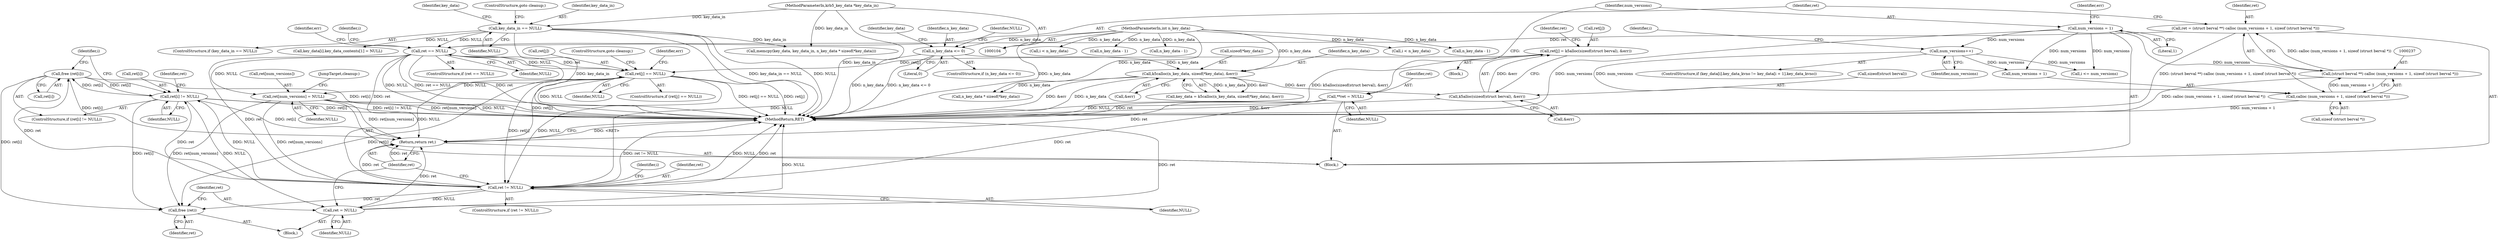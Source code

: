 digraph "1_krb5_04038bf3633c4b909b5ded3072dc88c8c419bf16@API" {
"1000407" [label="(Call,free (ret[i]))"];
"1000388" [label="(Call,ret != NULL)"];
"1000374" [label="(Call,ret[num_versions] = NULL)"];
"1000307" [label="(Call,ret[j] == NULL)"];
"1000297" [label="(Call,ret[j] = k5alloc(sizeof(struct berval), &err))"];
"1000301" [label="(Call,k5alloc(sizeof(struct berval), &err))"];
"1000134" [label="(Call,k5calloc(n_key_data, sizeof(*key_data), &err))"];
"1000127" [label="(Call,n_key_data <= 0)"];
"1000106" [label="(MethodParameterIn,int n_key_data)"];
"1000245" [label="(Call,ret == NULL)"];
"1000234" [label="(Call,ret = (struct berval **) calloc (num_versions + 1, sizeof (struct berval *)))"];
"1000236" [label="(Call,(struct berval **) calloc (num_versions + 1, sizeof (struct berval *)))"];
"1000238" [label="(Call,calloc (num_versions + 1, sizeof (struct berval *)))"];
"1000232" [label="(Call,num_versions++)"];
"1000115" [label="(Call,num_versions = 1)"];
"1000142" [label="(Call,key_data_in == NULL)"];
"1000105" [label="(MethodParameterIn,krb5_key_data *key_data_in)"];
"1000110" [label="(Call,**ret = NULL)"];
"1000402" [label="(Call,ret[i] != NULL)"];
"1000407" [label="(Call,free (ret[i]))"];
"1000411" [label="(Call,free (ret))"];
"1000416" [label="(Return,return ret;)"];
"1000413" [label="(Call,ret = NULL)"];
"1000273" [label="(Call,i < n_key_data)"];
"1000312" [label="(ControlStructure,goto cleanup;)"];
"1000116" [label="(Identifier,num_versions)"];
"1000235" [label="(Identifier,ret)"];
"1000105" [label="(MethodParameterIn,krb5_key_data *key_data_in)"];
"1000302" [label="(Call,sizeof(struct berval))"];
"1000110" [label="(Call,**ret = NULL)"];
"1000133" [label="(Identifier,key_data)"];
"1000309" [label="(Identifier,ret)"];
"1000134" [label="(Call,k5calloc(n_key_data, sizeof(*key_data), &err))"];
"1000128" [label="(Identifier,n_key_data)"];
"1000311" [label="(Identifier,NULL)"];
"1000256" [label="(Identifier,i)"];
"1000143" [label="(Identifier,key_data_in)"];
"1000407" [label="(Call,free (ret[i]))"];
"1000413" [label="(Call,ret = NULL)"];
"1000250" [label="(Identifier,err)"];
"1000406" [label="(Identifier,NULL)"];
"1000232" [label="(Call,num_versions++)"];
"1000391" [label="(Block,)"];
"1000132" [label="(Call,key_data = k5calloc(n_key_data, sizeof(*key_data), &err))"];
"1000304" [label="(Call,&err)"];
"1000314" [label="(Identifier,err)"];
"1000374" [label="(Call,ret[num_versions] = NULL)"];
"1000131" [label="(Identifier,NULL)"];
"1000390" [label="(Identifier,NULL)"];
"1000375" [label="(Call,ret[num_versions])"];
"1000412" [label="(Identifier,ret)"];
"1000127" [label="(Call,n_key_data <= 0)"];
"1000239" [label="(Call,num_versions + 1)"];
"1000415" [label="(Identifier,NULL)"];
"1000388" [label="(Call,ret != NULL)"];
"1000246" [label="(Identifier,ret)"];
"1000387" [label="(ControlStructure,if (ret != NULL))"];
"1000117" [label="(Literal,1)"];
"1000111" [label="(Identifier,ret)"];
"1000135" [label="(Identifier,n_key_data)"];
"1000217" [label="(Identifier,i)"];
"1000108" [label="(Block,)"];
"1000308" [label="(Call,ret[j])"];
"1000417" [label="(Identifier,ret)"];
"1000394" [label="(Identifier,i)"];
"1000147" [label="(Identifier,key_data)"];
"1000284" [label="(Call,n_key_data - 1)"];
"1000149" [label="(Call,n_key_data * sizeof(*key_data))"];
"1000242" [label="(Call,sizeof (struct berval *))"];
"1000244" [label="(ControlStructure,if (ret == NULL))"];
"1000401" [label="(ControlStructure,if (ret[i] != NULL))"];
"1000233" [label="(Identifier,num_versions)"];
"1000306" [label="(ControlStructure,if (ret[j] == NULL))"];
"1000402" [label="(Call,ret[i] != NULL)"];
"1000238" [label="(Call,calloc (num_versions + 1, sizeof (struct berval *)))"];
"1000411" [label="(Call,free (ret))"];
"1000112" [label="(Identifier,NULL)"];
"1000301" [label="(Call,k5alloc(sizeof(struct berval), &err))"];
"1000400" [label="(Identifier,i)"];
"1000158" [label="(Call,i < n_key_data)"];
"1000144" [label="(Identifier,NULL)"];
"1000129" [label="(Literal,0)"];
"1000416" [label="(Return,return ret;)"];
"1000142" [label="(Call,key_data_in == NULL)"];
"1000379" [label="(JumpTarget,cleanup:)"];
"1000298" [label="(Call,ret[j])"];
"1000115" [label="(Call,num_versions = 1)"];
"1000408" [label="(Call,ret[i])"];
"1000236" [label="(Call,(struct berval **) calloc (num_versions + 1, sizeof (struct berval *)))"];
"1000396" [label="(Call,i <= num_versions)"];
"1000139" [label="(Call,&err)"];
"1000296" [label="(Block,)"];
"1000145" [label="(ControlStructure,goto cleanup;)"];
"1000307" [label="(Call,ret[j] == NULL)"];
"1000245" [label="(Call,ret == NULL)"];
"1000234" [label="(Call,ret = (struct berval **) calloc (num_versions + 1, sizeof (struct berval *)))"];
"1000123" [label="(Identifier,err)"];
"1000414" [label="(Identifier,ret)"];
"1000136" [label="(Call,sizeof(*key_data))"];
"1000126" [label="(ControlStructure,if (n_key_data <= 0))"];
"1000378" [label="(Identifier,NULL)"];
"1000218" [label="(ControlStructure,if (key_data[i].key_data_kvno != key_data[i + 1].key_data_kvno))"];
"1000403" [label="(Call,ret[i])"];
"1000418" [label="(MethodReturn,RET)"];
"1000409" [label="(Identifier,ret)"];
"1000141" [label="(ControlStructure,if (key_data_in == NULL))"];
"1000247" [label="(Identifier,NULL)"];
"1000362" [label="(Call,n_key_data - 1)"];
"1000106" [label="(MethodParameterIn,int n_key_data)"];
"1000198" [label="(Call,key_data[i].key_data_contents[1] = NULL)"];
"1000297" [label="(Call,ret[j] = k5alloc(sizeof(struct berval), &err))"];
"1000146" [label="(Call,memcpy(key_data, key_data_in, n_key_data * sizeof(*key_data)))"];
"1000213" [label="(Call,n_key_data - 1)"];
"1000389" [label="(Identifier,ret)"];
"1000407" -> "1000401"  [label="AST: "];
"1000407" -> "1000408"  [label="CFG: "];
"1000408" -> "1000407"  [label="AST: "];
"1000400" -> "1000407"  [label="CFG: "];
"1000407" -> "1000418"  [label="DDG: ret[i]"];
"1000407" -> "1000402"  [label="DDG: ret[i]"];
"1000388" -> "1000407"  [label="DDG: ret"];
"1000402" -> "1000407"  [label="DDG: ret[i]"];
"1000407" -> "1000411"  [label="DDG: ret[i]"];
"1000407" -> "1000416"  [label="DDG: ret[i]"];
"1000388" -> "1000387"  [label="AST: "];
"1000388" -> "1000390"  [label="CFG: "];
"1000389" -> "1000388"  [label="AST: "];
"1000390" -> "1000388"  [label="AST: "];
"1000394" -> "1000388"  [label="CFG: "];
"1000417" -> "1000388"  [label="CFG: "];
"1000388" -> "1000418"  [label="DDG: ret"];
"1000388" -> "1000418"  [label="DDG: ret != NULL"];
"1000388" -> "1000418"  [label="DDG: NULL"];
"1000374" -> "1000388"  [label="DDG: ret[num_versions]"];
"1000110" -> "1000388"  [label="DDG: ret"];
"1000307" -> "1000388"  [label="DDG: ret[j]"];
"1000307" -> "1000388"  [label="DDG: NULL"];
"1000245" -> "1000388"  [label="DDG: ret"];
"1000245" -> "1000388"  [label="DDG: NULL"];
"1000142" -> "1000388"  [label="DDG: NULL"];
"1000388" -> "1000402"  [label="DDG: ret"];
"1000388" -> "1000402"  [label="DDG: NULL"];
"1000388" -> "1000411"  [label="DDG: ret"];
"1000388" -> "1000413"  [label="DDG: NULL"];
"1000388" -> "1000416"  [label="DDG: ret"];
"1000374" -> "1000108"  [label="AST: "];
"1000374" -> "1000378"  [label="CFG: "];
"1000375" -> "1000374"  [label="AST: "];
"1000378" -> "1000374"  [label="AST: "];
"1000379" -> "1000374"  [label="CFG: "];
"1000374" -> "1000418"  [label="DDG: ret[num_versions]"];
"1000374" -> "1000418"  [label="DDG: NULL"];
"1000307" -> "1000374"  [label="DDG: NULL"];
"1000245" -> "1000374"  [label="DDG: NULL"];
"1000374" -> "1000411"  [label="DDG: ret[num_versions]"];
"1000374" -> "1000416"  [label="DDG: ret[num_versions]"];
"1000307" -> "1000306"  [label="AST: "];
"1000307" -> "1000311"  [label="CFG: "];
"1000308" -> "1000307"  [label="AST: "];
"1000311" -> "1000307"  [label="AST: "];
"1000312" -> "1000307"  [label="CFG: "];
"1000314" -> "1000307"  [label="CFG: "];
"1000307" -> "1000418"  [label="DDG: NULL"];
"1000307" -> "1000418"  [label="DDG: ret[j] == NULL"];
"1000307" -> "1000418"  [label="DDG: ret[j]"];
"1000297" -> "1000307"  [label="DDG: ret[j]"];
"1000245" -> "1000307"  [label="DDG: ret"];
"1000245" -> "1000307"  [label="DDG: NULL"];
"1000307" -> "1000411"  [label="DDG: ret[j]"];
"1000307" -> "1000416"  [label="DDG: ret[j]"];
"1000297" -> "1000296"  [label="AST: "];
"1000297" -> "1000301"  [label="CFG: "];
"1000298" -> "1000297"  [label="AST: "];
"1000301" -> "1000297"  [label="AST: "];
"1000309" -> "1000297"  [label="CFG: "];
"1000297" -> "1000418"  [label="DDG: k5alloc(sizeof(struct berval), &err)"];
"1000301" -> "1000297"  [label="DDG: &err"];
"1000301" -> "1000304"  [label="CFG: "];
"1000302" -> "1000301"  [label="AST: "];
"1000304" -> "1000301"  [label="AST: "];
"1000301" -> "1000418"  [label="DDG: &err"];
"1000134" -> "1000301"  [label="DDG: &err"];
"1000134" -> "1000132"  [label="AST: "];
"1000134" -> "1000139"  [label="CFG: "];
"1000135" -> "1000134"  [label="AST: "];
"1000136" -> "1000134"  [label="AST: "];
"1000139" -> "1000134"  [label="AST: "];
"1000132" -> "1000134"  [label="CFG: "];
"1000134" -> "1000418"  [label="DDG: &err"];
"1000134" -> "1000418"  [label="DDG: n_key_data"];
"1000134" -> "1000132"  [label="DDG: n_key_data"];
"1000134" -> "1000132"  [label="DDG: &err"];
"1000127" -> "1000134"  [label="DDG: n_key_data"];
"1000106" -> "1000134"  [label="DDG: n_key_data"];
"1000134" -> "1000149"  [label="DDG: n_key_data"];
"1000127" -> "1000126"  [label="AST: "];
"1000127" -> "1000129"  [label="CFG: "];
"1000128" -> "1000127"  [label="AST: "];
"1000129" -> "1000127"  [label="AST: "];
"1000131" -> "1000127"  [label="CFG: "];
"1000133" -> "1000127"  [label="CFG: "];
"1000127" -> "1000418"  [label="DDG: n_key_data <= 0"];
"1000127" -> "1000418"  [label="DDG: n_key_data"];
"1000106" -> "1000127"  [label="DDG: n_key_data"];
"1000106" -> "1000104"  [label="AST: "];
"1000106" -> "1000418"  [label="DDG: n_key_data"];
"1000106" -> "1000149"  [label="DDG: n_key_data"];
"1000106" -> "1000158"  [label="DDG: n_key_data"];
"1000106" -> "1000213"  [label="DDG: n_key_data"];
"1000106" -> "1000273"  [label="DDG: n_key_data"];
"1000106" -> "1000284"  [label="DDG: n_key_data"];
"1000106" -> "1000362"  [label="DDG: n_key_data"];
"1000245" -> "1000244"  [label="AST: "];
"1000245" -> "1000247"  [label="CFG: "];
"1000246" -> "1000245"  [label="AST: "];
"1000247" -> "1000245"  [label="AST: "];
"1000250" -> "1000245"  [label="CFG: "];
"1000256" -> "1000245"  [label="CFG: "];
"1000245" -> "1000418"  [label="DDG: ret == NULL"];
"1000245" -> "1000418"  [label="DDG: ret"];
"1000245" -> "1000418"  [label="DDG: NULL"];
"1000234" -> "1000245"  [label="DDG: ret"];
"1000142" -> "1000245"  [label="DDG: NULL"];
"1000245" -> "1000416"  [label="DDG: ret"];
"1000234" -> "1000108"  [label="AST: "];
"1000234" -> "1000236"  [label="CFG: "];
"1000235" -> "1000234"  [label="AST: "];
"1000236" -> "1000234"  [label="AST: "];
"1000246" -> "1000234"  [label="CFG: "];
"1000234" -> "1000418"  [label="DDG: (struct berval **) calloc (num_versions + 1, sizeof (struct berval *))"];
"1000236" -> "1000234"  [label="DDG: calloc (num_versions + 1, sizeof (struct berval *))"];
"1000236" -> "1000238"  [label="CFG: "];
"1000237" -> "1000236"  [label="AST: "];
"1000238" -> "1000236"  [label="AST: "];
"1000236" -> "1000418"  [label="DDG: calloc (num_versions + 1, sizeof (struct berval *))"];
"1000238" -> "1000236"  [label="DDG: num_versions + 1"];
"1000238" -> "1000242"  [label="CFG: "];
"1000239" -> "1000238"  [label="AST: "];
"1000242" -> "1000238"  [label="AST: "];
"1000238" -> "1000418"  [label="DDG: num_versions + 1"];
"1000232" -> "1000238"  [label="DDG: num_versions"];
"1000115" -> "1000238"  [label="DDG: num_versions"];
"1000232" -> "1000218"  [label="AST: "];
"1000232" -> "1000233"  [label="CFG: "];
"1000233" -> "1000232"  [label="AST: "];
"1000217" -> "1000232"  [label="CFG: "];
"1000115" -> "1000232"  [label="DDG: num_versions"];
"1000232" -> "1000239"  [label="DDG: num_versions"];
"1000232" -> "1000396"  [label="DDG: num_versions"];
"1000115" -> "1000108"  [label="AST: "];
"1000115" -> "1000117"  [label="CFG: "];
"1000116" -> "1000115"  [label="AST: "];
"1000117" -> "1000115"  [label="AST: "];
"1000123" -> "1000115"  [label="CFG: "];
"1000115" -> "1000418"  [label="DDG: num_versions"];
"1000115" -> "1000239"  [label="DDG: num_versions"];
"1000115" -> "1000396"  [label="DDG: num_versions"];
"1000142" -> "1000141"  [label="AST: "];
"1000142" -> "1000144"  [label="CFG: "];
"1000143" -> "1000142"  [label="AST: "];
"1000144" -> "1000142"  [label="AST: "];
"1000145" -> "1000142"  [label="CFG: "];
"1000147" -> "1000142"  [label="CFG: "];
"1000142" -> "1000418"  [label="DDG: key_data_in == NULL"];
"1000142" -> "1000418"  [label="DDG: NULL"];
"1000142" -> "1000418"  [label="DDG: key_data_in"];
"1000105" -> "1000142"  [label="DDG: key_data_in"];
"1000142" -> "1000146"  [label="DDG: key_data_in"];
"1000142" -> "1000198"  [label="DDG: NULL"];
"1000105" -> "1000104"  [label="AST: "];
"1000105" -> "1000418"  [label="DDG: key_data_in"];
"1000105" -> "1000146"  [label="DDG: key_data_in"];
"1000110" -> "1000108"  [label="AST: "];
"1000110" -> "1000112"  [label="CFG: "];
"1000111" -> "1000110"  [label="AST: "];
"1000112" -> "1000110"  [label="AST: "];
"1000116" -> "1000110"  [label="CFG: "];
"1000110" -> "1000418"  [label="DDG: NULL"];
"1000110" -> "1000418"  [label="DDG: ret"];
"1000110" -> "1000416"  [label="DDG: ret"];
"1000402" -> "1000401"  [label="AST: "];
"1000402" -> "1000406"  [label="CFG: "];
"1000403" -> "1000402"  [label="AST: "];
"1000406" -> "1000402"  [label="AST: "];
"1000409" -> "1000402"  [label="CFG: "];
"1000400" -> "1000402"  [label="CFG: "];
"1000402" -> "1000418"  [label="DDG: ret[i] != NULL"];
"1000402" -> "1000418"  [label="DDG: ret[i]"];
"1000402" -> "1000411"  [label="DDG: ret[i]"];
"1000402" -> "1000413"  [label="DDG: NULL"];
"1000402" -> "1000416"  [label="DDG: ret[i]"];
"1000411" -> "1000391"  [label="AST: "];
"1000411" -> "1000412"  [label="CFG: "];
"1000412" -> "1000411"  [label="AST: "];
"1000414" -> "1000411"  [label="CFG: "];
"1000416" -> "1000108"  [label="AST: "];
"1000416" -> "1000417"  [label="CFG: "];
"1000417" -> "1000416"  [label="AST: "];
"1000418" -> "1000416"  [label="CFG: "];
"1000416" -> "1000418"  [label="DDG: <RET>"];
"1000417" -> "1000416"  [label="DDG: ret"];
"1000413" -> "1000416"  [label="DDG: ret"];
"1000413" -> "1000391"  [label="AST: "];
"1000413" -> "1000415"  [label="CFG: "];
"1000414" -> "1000413"  [label="AST: "];
"1000415" -> "1000413"  [label="AST: "];
"1000417" -> "1000413"  [label="CFG: "];
"1000413" -> "1000418"  [label="DDG: ret"];
"1000413" -> "1000418"  [label="DDG: NULL"];
}
